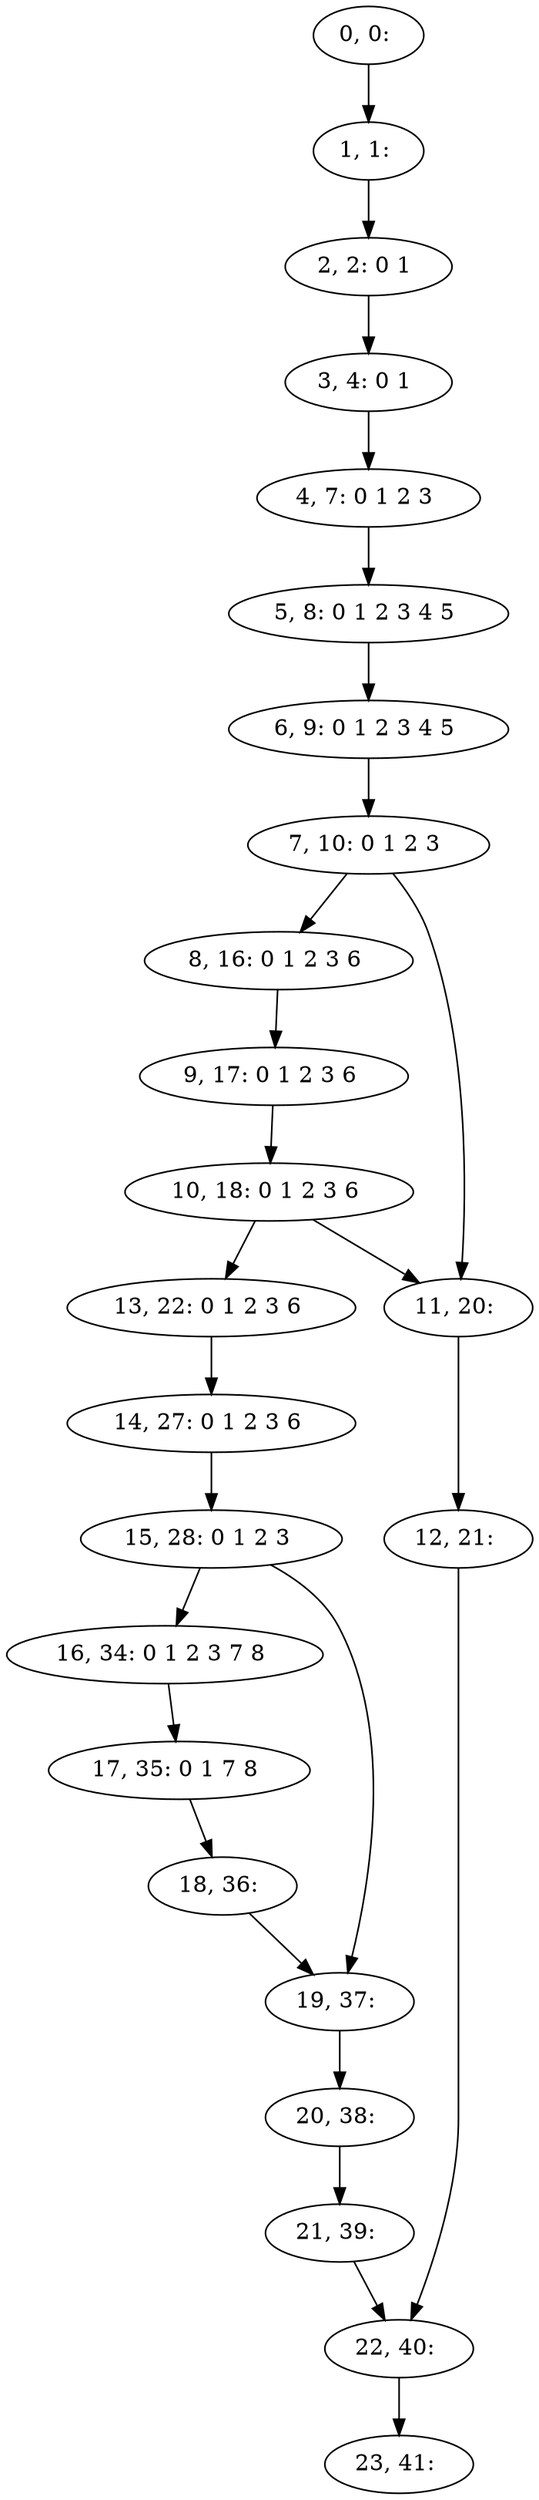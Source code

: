 digraph G {
0[label="0, 0: "];
1[label="1, 1: "];
2[label="2, 2: 0 1 "];
3[label="3, 4: 0 1 "];
4[label="4, 7: 0 1 2 3 "];
5[label="5, 8: 0 1 2 3 4 5 "];
6[label="6, 9: 0 1 2 3 4 5 "];
7[label="7, 10: 0 1 2 3 "];
8[label="8, 16: 0 1 2 3 6 "];
9[label="9, 17: 0 1 2 3 6 "];
10[label="10, 18: 0 1 2 3 6 "];
11[label="11, 20: "];
12[label="12, 21: "];
13[label="13, 22: 0 1 2 3 6 "];
14[label="14, 27: 0 1 2 3 6 "];
15[label="15, 28: 0 1 2 3 "];
16[label="16, 34: 0 1 2 3 7 8 "];
17[label="17, 35: 0 1 7 8 "];
18[label="18, 36: "];
19[label="19, 37: "];
20[label="20, 38: "];
21[label="21, 39: "];
22[label="22, 40: "];
23[label="23, 41: "];
0->1 ;
1->2 ;
2->3 ;
3->4 ;
4->5 ;
5->6 ;
6->7 ;
7->8 ;
7->11 ;
8->9 ;
9->10 ;
10->11 ;
10->13 ;
11->12 ;
12->22 ;
13->14 ;
14->15 ;
15->16 ;
15->19 ;
16->17 ;
17->18 ;
18->19 ;
19->20 ;
20->21 ;
21->22 ;
22->23 ;
}
